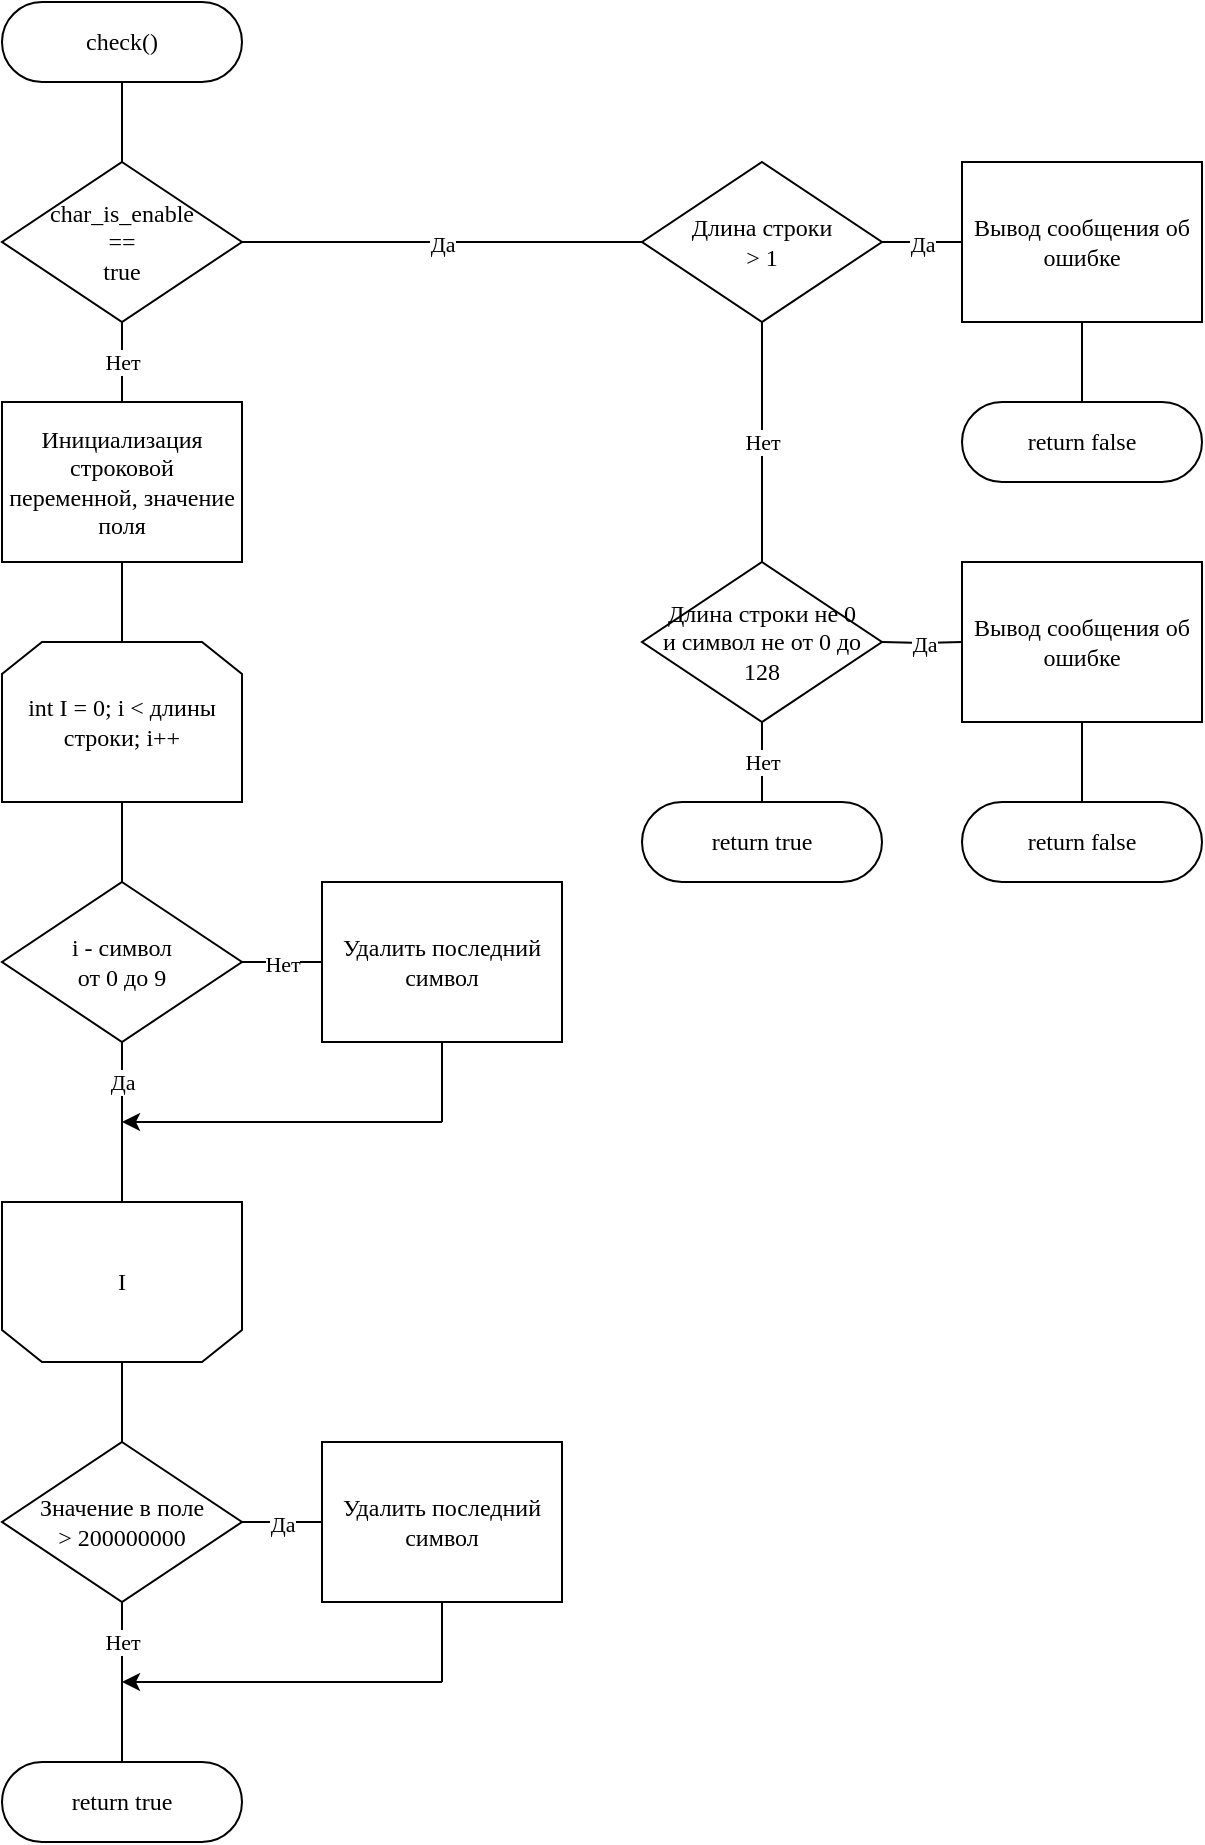 <mxfile version="24.3.1" type="device">
  <diagram name="Страница — 1" id="f5qaqixOcX6vG_OhwR0j">
    <mxGraphModel dx="810" dy="777" grid="1" gridSize="10" guides="1" tooltips="1" connect="1" arrows="1" fold="1" page="1" pageScale="1" pageWidth="649" pageHeight="1011" math="0" shadow="0">
      <root>
        <mxCell id="0" />
        <mxCell id="1" parent="0" />
        <mxCell id="JgdUtuvQIQQxNOHcplCs-3" value="" style="edgeStyle=orthogonalEdgeStyle;rounded=0;orthogonalLoop=1;jettySize=auto;html=1;endArrow=none;endFill=0;fontFamily=Times New Roman;" edge="1" parent="1" source="JgdUtuvQIQQxNOHcplCs-1" target="JgdUtuvQIQQxNOHcplCs-2">
          <mxGeometry relative="1" as="geometry" />
        </mxCell>
        <mxCell id="JgdUtuvQIQQxNOHcplCs-1" value="check()" style="html=1;dashed=0;whiteSpace=wrap;shape=mxgraph.dfd.start;fontFamily=Times New Roman;" vertex="1" parent="1">
          <mxGeometry x="40" y="40" width="120" height="40" as="geometry" />
        </mxCell>
        <mxCell id="JgdUtuvQIQQxNOHcplCs-5" value="Нет" style="edgeStyle=orthogonalEdgeStyle;rounded=0;orthogonalLoop=1;jettySize=auto;html=1;exitX=0.5;exitY=1;exitDx=0;exitDy=0;entryX=0.5;entryY=0;entryDx=0;entryDy=0;endArrow=none;endFill=0;fontFamily=Times New Roman;" edge="1" parent="1" source="JgdUtuvQIQQxNOHcplCs-2" target="JgdUtuvQIQQxNOHcplCs-4">
          <mxGeometry relative="1" as="geometry" />
        </mxCell>
        <mxCell id="JgdUtuvQIQQxNOHcplCs-24" value="Да" style="edgeStyle=orthogonalEdgeStyle;rounded=0;orthogonalLoop=1;jettySize=auto;html=1;endArrow=none;endFill=0;fontFamily=Times New Roman;" edge="1" parent="1" source="JgdUtuvQIQQxNOHcplCs-2">
          <mxGeometry relative="1" as="geometry">
            <mxPoint x="360" y="160" as="targetPoint" />
          </mxGeometry>
        </mxCell>
        <mxCell id="JgdUtuvQIQQxNOHcplCs-2" value="char_is_enable&lt;div&gt;==&lt;/div&gt;&lt;div&gt;true&lt;/div&gt;" style="rhombus;whiteSpace=wrap;html=1;labelBackgroundColor=none;fontFamily=Times New Roman;" vertex="1" parent="1">
          <mxGeometry x="40" y="120" width="120" height="80" as="geometry" />
        </mxCell>
        <mxCell id="JgdUtuvQIQQxNOHcplCs-11" style="edgeStyle=orthogonalEdgeStyle;rounded=0;orthogonalLoop=1;jettySize=auto;html=1;exitX=0.5;exitY=1;exitDx=0;exitDy=0;entryX=0.5;entryY=0;entryDx=0;entryDy=0;endArrow=none;endFill=0;fontFamily=Times New Roman;" edge="1" parent="1" source="JgdUtuvQIQQxNOHcplCs-4" target="JgdUtuvQIQQxNOHcplCs-6">
          <mxGeometry relative="1" as="geometry" />
        </mxCell>
        <mxCell id="JgdUtuvQIQQxNOHcplCs-4" value="Инициализация строковой переменной, значение поля" style="rounded=0;whiteSpace=wrap;html=1;fontFamily=Times New Roman;" vertex="1" parent="1">
          <mxGeometry x="40" y="240" width="120" height="80" as="geometry" />
        </mxCell>
        <mxCell id="JgdUtuvQIQQxNOHcplCs-10" style="edgeStyle=orthogonalEdgeStyle;rounded=0;orthogonalLoop=1;jettySize=auto;html=1;exitX=0.5;exitY=1;exitDx=0;exitDy=0;entryX=0.5;entryY=0;entryDx=0;entryDy=0;endArrow=none;endFill=0;fontFamily=Times New Roman;" edge="1" parent="1" source="JgdUtuvQIQQxNOHcplCs-6" target="JgdUtuvQIQQxNOHcplCs-7">
          <mxGeometry relative="1" as="geometry" />
        </mxCell>
        <mxCell id="JgdUtuvQIQQxNOHcplCs-6" value="int I = 0; i &amp;lt; длины строки; i++" style="shape=loopLimit;whiteSpace=wrap;html=1;fontFamily=Times New Roman;" vertex="1" parent="1">
          <mxGeometry x="40" y="360" width="120" height="80" as="geometry" />
        </mxCell>
        <mxCell id="JgdUtuvQIQQxNOHcplCs-8" value="Нет" style="edgeStyle=orthogonalEdgeStyle;rounded=0;orthogonalLoop=1;jettySize=auto;html=1;exitX=1;exitY=0.5;exitDx=0;exitDy=0;endArrow=none;endFill=0;fontFamily=Times New Roman;" edge="1" parent="1" source="JgdUtuvQIQQxNOHcplCs-7">
          <mxGeometry relative="1" as="geometry">
            <mxPoint x="200" y="520" as="targetPoint" />
          </mxGeometry>
        </mxCell>
        <mxCell id="JgdUtuvQIQQxNOHcplCs-9" value="Да" style="edgeStyle=orthogonalEdgeStyle;rounded=0;orthogonalLoop=1;jettySize=auto;html=1;exitX=0.5;exitY=1;exitDx=0;exitDy=0;endArrow=none;endFill=0;entryX=0.5;entryY=1;entryDx=0;entryDy=0;fontFamily=Times New Roman;" edge="1" parent="1" source="JgdUtuvQIQQxNOHcplCs-7" target="JgdUtuvQIQQxNOHcplCs-12">
          <mxGeometry x="-0.5" relative="1" as="geometry">
            <mxPoint x="100" y="600" as="targetPoint" />
            <Array as="points">
              <mxPoint x="100" y="580" />
              <mxPoint x="100" y="580" />
            </Array>
            <mxPoint as="offset" />
          </mxGeometry>
        </mxCell>
        <mxCell id="JgdUtuvQIQQxNOHcplCs-7" value="i - символ&lt;div&gt;от 0 до 9&lt;/div&gt;" style="rhombus;whiteSpace=wrap;html=1;fontFamily=Times New Roman;" vertex="1" parent="1">
          <mxGeometry x="40" y="480" width="120" height="80" as="geometry" />
        </mxCell>
        <mxCell id="JgdUtuvQIQQxNOHcplCs-17" style="edgeStyle=orthogonalEdgeStyle;rounded=0;orthogonalLoop=1;jettySize=auto;html=1;exitX=0.5;exitY=0;exitDx=0;exitDy=0;entryX=0.5;entryY=0;entryDx=0;entryDy=0;endArrow=none;endFill=0;fontFamily=Times New Roman;" edge="1" parent="1" source="JgdUtuvQIQQxNOHcplCs-12" target="JgdUtuvQIQQxNOHcplCs-13">
          <mxGeometry relative="1" as="geometry" />
        </mxCell>
        <mxCell id="JgdUtuvQIQQxNOHcplCs-12" value="I" style="shape=loopLimit;whiteSpace=wrap;html=1;direction=west;fontFamily=Times New Roman;" vertex="1" parent="1">
          <mxGeometry x="40" y="640" width="120" height="80" as="geometry" />
        </mxCell>
        <mxCell id="JgdUtuvQIQQxNOHcplCs-16" value="Да" style="edgeStyle=orthogonalEdgeStyle;rounded=0;orthogonalLoop=1;jettySize=auto;html=1;exitX=1;exitY=0.5;exitDx=0;exitDy=0;endArrow=none;endFill=0;fontFamily=Times New Roman;" edge="1" parent="1" source="JgdUtuvQIQQxNOHcplCs-13">
          <mxGeometry relative="1" as="geometry">
            <mxPoint x="200" y="800" as="targetPoint" />
          </mxGeometry>
        </mxCell>
        <mxCell id="JgdUtuvQIQQxNOHcplCs-13" value="Значение в поле &lt;br&gt;&amp;gt; 200000000" style="rhombus;whiteSpace=wrap;html=1;fontFamily=Times New Roman;" vertex="1" parent="1">
          <mxGeometry x="40" y="760" width="120" height="80" as="geometry" />
        </mxCell>
        <mxCell id="JgdUtuvQIQQxNOHcplCs-14" value="return true" style="html=1;dashed=0;whiteSpace=wrap;shape=mxgraph.dfd.start;fontFamily=Times New Roman;" vertex="1" parent="1">
          <mxGeometry x="40" y="920" width="120" height="40" as="geometry" />
        </mxCell>
        <mxCell id="JgdUtuvQIQQxNOHcplCs-15" value="Нет" style="edgeStyle=orthogonalEdgeStyle;rounded=0;orthogonalLoop=1;jettySize=auto;html=1;exitX=0.5;exitY=1;exitDx=0;exitDy=0;entryX=0.5;entryY=0.5;entryDx=0;entryDy=-20;entryPerimeter=0;endArrow=none;endFill=0;fontFamily=Times New Roman;" edge="1" parent="1" source="JgdUtuvQIQQxNOHcplCs-13" target="JgdUtuvQIQQxNOHcplCs-14">
          <mxGeometry x="-0.5" relative="1" as="geometry">
            <mxPoint as="offset" />
          </mxGeometry>
        </mxCell>
        <mxCell id="JgdUtuvQIQQxNOHcplCs-19" style="edgeStyle=orthogonalEdgeStyle;rounded=0;orthogonalLoop=1;jettySize=auto;html=1;exitX=0.5;exitY=1;exitDx=0;exitDy=0;endArrow=none;endFill=0;fontFamily=Times New Roman;" edge="1" parent="1" source="JgdUtuvQIQQxNOHcplCs-18">
          <mxGeometry relative="1" as="geometry">
            <mxPoint x="260" y="880" as="targetPoint" />
          </mxGeometry>
        </mxCell>
        <mxCell id="JgdUtuvQIQQxNOHcplCs-18" value="Удалить последний символ" style="rounded=0;whiteSpace=wrap;html=1;fontFamily=Times New Roman;" vertex="1" parent="1">
          <mxGeometry x="200" y="760" width="120" height="80" as="geometry" />
        </mxCell>
        <mxCell id="JgdUtuvQIQQxNOHcplCs-20" value="" style="endArrow=classic;html=1;rounded=0;fontFamily=Times New Roman;" edge="1" parent="1">
          <mxGeometry width="50" height="50" relative="1" as="geometry">
            <mxPoint x="260" y="880" as="sourcePoint" />
            <mxPoint x="100" y="880" as="targetPoint" />
          </mxGeometry>
        </mxCell>
        <mxCell id="JgdUtuvQIQQxNOHcplCs-21" style="edgeStyle=orthogonalEdgeStyle;rounded=0;orthogonalLoop=1;jettySize=auto;html=1;exitX=0.5;exitY=1;exitDx=0;exitDy=0;endArrow=none;endFill=0;fontFamily=Times New Roman;" edge="1" parent="1" source="JgdUtuvQIQQxNOHcplCs-22">
          <mxGeometry relative="1" as="geometry">
            <mxPoint x="260" y="600" as="targetPoint" />
          </mxGeometry>
        </mxCell>
        <mxCell id="JgdUtuvQIQQxNOHcplCs-22" value="Удалить последний символ" style="rounded=0;whiteSpace=wrap;html=1;fontFamily=Times New Roman;" vertex="1" parent="1">
          <mxGeometry x="200" y="480" width="120" height="80" as="geometry" />
        </mxCell>
        <mxCell id="JgdUtuvQIQQxNOHcplCs-23" value="" style="endArrow=classic;html=1;rounded=0;fontFamily=Times New Roman;" edge="1" parent="1">
          <mxGeometry width="50" height="50" relative="1" as="geometry">
            <mxPoint x="260" y="600" as="sourcePoint" />
            <mxPoint x="100" y="600" as="targetPoint" />
          </mxGeometry>
        </mxCell>
        <mxCell id="JgdUtuvQIQQxNOHcplCs-28" value="Да" style="edgeStyle=orthogonalEdgeStyle;rounded=0;orthogonalLoop=1;jettySize=auto;html=1;exitX=1;exitY=0.5;exitDx=0;exitDy=0;endArrow=none;endFill=0;fontFamily=Times New Roman;" edge="1" parent="1" source="JgdUtuvQIQQxNOHcplCs-25">
          <mxGeometry relative="1" as="geometry">
            <mxPoint x="520" y="160" as="targetPoint" />
          </mxGeometry>
        </mxCell>
        <mxCell id="JgdUtuvQIQQxNOHcplCs-32" value="Нет" style="edgeStyle=orthogonalEdgeStyle;rounded=0;orthogonalLoop=1;jettySize=auto;html=1;exitX=0.5;exitY=1;exitDx=0;exitDy=0;entryX=0.5;entryY=0;entryDx=0;entryDy=0;endArrow=none;endFill=0;fontFamily=Times New Roman;" edge="1" parent="1" source="JgdUtuvQIQQxNOHcplCs-25" target="JgdUtuvQIQQxNOHcplCs-27">
          <mxGeometry relative="1" as="geometry" />
        </mxCell>
        <mxCell id="JgdUtuvQIQQxNOHcplCs-25" value="Длина строки&lt;div&gt;&amp;gt; 1&lt;/div&gt;" style="rhombus;whiteSpace=wrap;html=1;fontFamily=Times New Roman;" vertex="1" parent="1">
          <mxGeometry x="360" y="120" width="120" height="80" as="geometry" />
        </mxCell>
        <mxCell id="JgdUtuvQIQQxNOHcplCs-27" value="Длина строки не 0&lt;br&gt;и символ не от 0 до 128" style="rhombus;whiteSpace=wrap;html=1;fontFamily=Times New Roman;" vertex="1" parent="1">
          <mxGeometry x="360" y="320" width="120" height="80" as="geometry" />
        </mxCell>
        <mxCell id="JgdUtuvQIQQxNOHcplCs-29" value="Вывод сообщения об ошибке" style="rounded=0;whiteSpace=wrap;html=1;fontFamily=Times New Roman;" vertex="1" parent="1">
          <mxGeometry x="520" y="120" width="120" height="80" as="geometry" />
        </mxCell>
        <mxCell id="JgdUtuvQIQQxNOHcplCs-30" value="return false" style="html=1;dashed=0;whiteSpace=wrap;shape=mxgraph.dfd.start;fontFamily=Times New Roman;" vertex="1" parent="1">
          <mxGeometry x="520" y="240" width="120" height="40" as="geometry" />
        </mxCell>
        <mxCell id="JgdUtuvQIQQxNOHcplCs-31" style="edgeStyle=orthogonalEdgeStyle;rounded=0;orthogonalLoop=1;jettySize=auto;html=1;exitX=0.5;exitY=1;exitDx=0;exitDy=0;entryX=0.5;entryY=0.5;entryDx=0;entryDy=-20;entryPerimeter=0;endArrow=none;endFill=0;fontFamily=Times New Roman;" edge="1" parent="1" source="JgdUtuvQIQQxNOHcplCs-29" target="JgdUtuvQIQQxNOHcplCs-30">
          <mxGeometry relative="1" as="geometry" />
        </mxCell>
        <mxCell id="JgdUtuvQIQQxNOHcplCs-33" value="Да" style="edgeStyle=orthogonalEdgeStyle;rounded=0;orthogonalLoop=1;jettySize=auto;html=1;exitX=1;exitY=0.5;exitDx=0;exitDy=0;endArrow=none;endFill=0;fontFamily=Times New Roman;" edge="1" parent="1">
          <mxGeometry relative="1" as="geometry">
            <mxPoint x="520" y="360" as="targetPoint" />
            <mxPoint x="480" y="360" as="sourcePoint" />
          </mxGeometry>
        </mxCell>
        <mxCell id="JgdUtuvQIQQxNOHcplCs-34" value="Вывод сообщения об ошибке" style="rounded=0;whiteSpace=wrap;html=1;fontFamily=Times New Roman;" vertex="1" parent="1">
          <mxGeometry x="520" y="320" width="120" height="80" as="geometry" />
        </mxCell>
        <mxCell id="JgdUtuvQIQQxNOHcplCs-35" value="return false" style="html=1;dashed=0;whiteSpace=wrap;shape=mxgraph.dfd.start;fontFamily=Times New Roman;" vertex="1" parent="1">
          <mxGeometry x="520" y="440" width="120" height="40" as="geometry" />
        </mxCell>
        <mxCell id="JgdUtuvQIQQxNOHcplCs-36" style="edgeStyle=orthogonalEdgeStyle;rounded=0;orthogonalLoop=1;jettySize=auto;html=1;exitX=0.5;exitY=1;exitDx=0;exitDy=0;entryX=0.5;entryY=0.5;entryDx=0;entryDy=-20;entryPerimeter=0;endArrow=none;endFill=0;fontFamily=Times New Roman;" edge="1" parent="1" source="JgdUtuvQIQQxNOHcplCs-34" target="JgdUtuvQIQQxNOHcplCs-35">
          <mxGeometry relative="1" as="geometry" />
        </mxCell>
        <mxCell id="JgdUtuvQIQQxNOHcplCs-37" value="return true" style="html=1;dashed=0;whiteSpace=wrap;shape=mxgraph.dfd.start;fontFamily=Times New Roman;" vertex="1" parent="1">
          <mxGeometry x="360" y="440" width="120" height="40" as="geometry" />
        </mxCell>
        <mxCell id="JgdUtuvQIQQxNOHcplCs-38" value="Нет" style="edgeStyle=orthogonalEdgeStyle;rounded=0;orthogonalLoop=1;jettySize=auto;html=1;exitX=0.5;exitY=1;exitDx=0;exitDy=0;entryX=0.5;entryY=0.5;entryDx=0;entryDy=-20;entryPerimeter=0;endArrow=none;endFill=0;fontFamily=Times New Roman;" edge="1" parent="1" source="JgdUtuvQIQQxNOHcplCs-27" target="JgdUtuvQIQQxNOHcplCs-37">
          <mxGeometry relative="1" as="geometry" />
        </mxCell>
      </root>
    </mxGraphModel>
  </diagram>
</mxfile>
